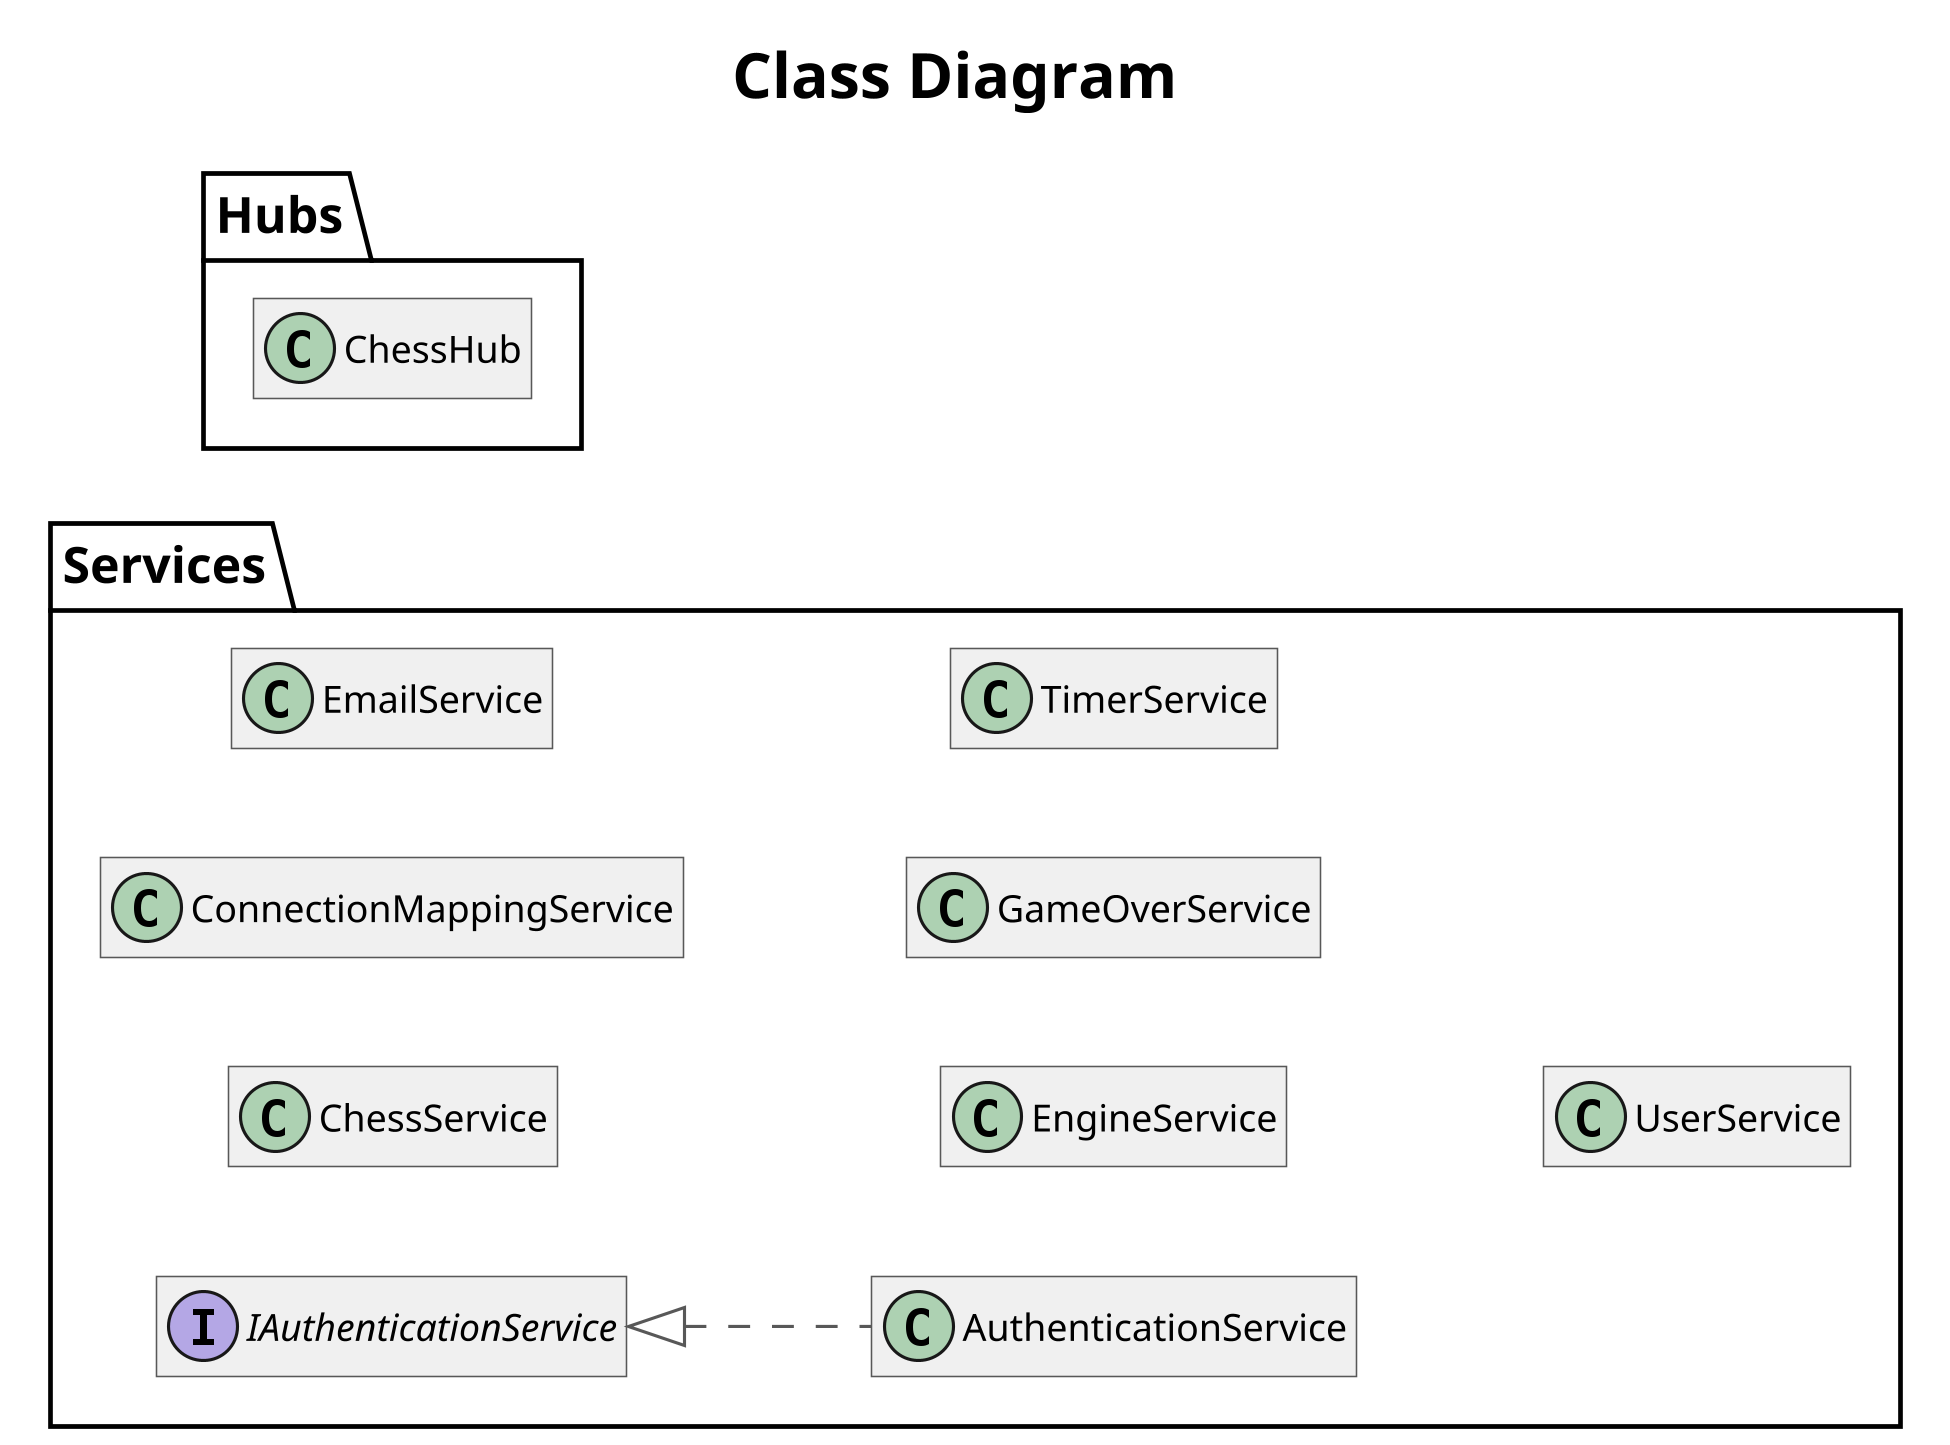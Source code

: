 @startuml NEA
skinparam classAttributeIconSize 0
skinparam classFontSize 16
skinparam classFontName Trebuchet MS
skinparam classBackgroundColor #F0F0F0
skinparam classBorderColor #585858
skinparam classArrowColor #585858
skinparam wrapWidth 400
skinparam RoundCorner 0
skinparam DefaultFontName Trebuchet MS
skinparam DefaultFontSize 16
skinparam ClassFontSize 16
skinparam TitleFontSize 20
skinparam ClassAttributeFontSize 12
skinparam Dpi 300
skinparam svgAntiAlias true

left to right direction

title Class Diagram

namespace Hubs {
    class ChessHub
}

namespace Services {
    class AuthenticationService implements IAuthenticationService
    class ChessService
    class ConnectionMappingService
    class EmailService
    class EngineService
    class GameOverService
    class TimerService
    class UserService
    interface IAuthenticationService
}

hide members
@enduml
